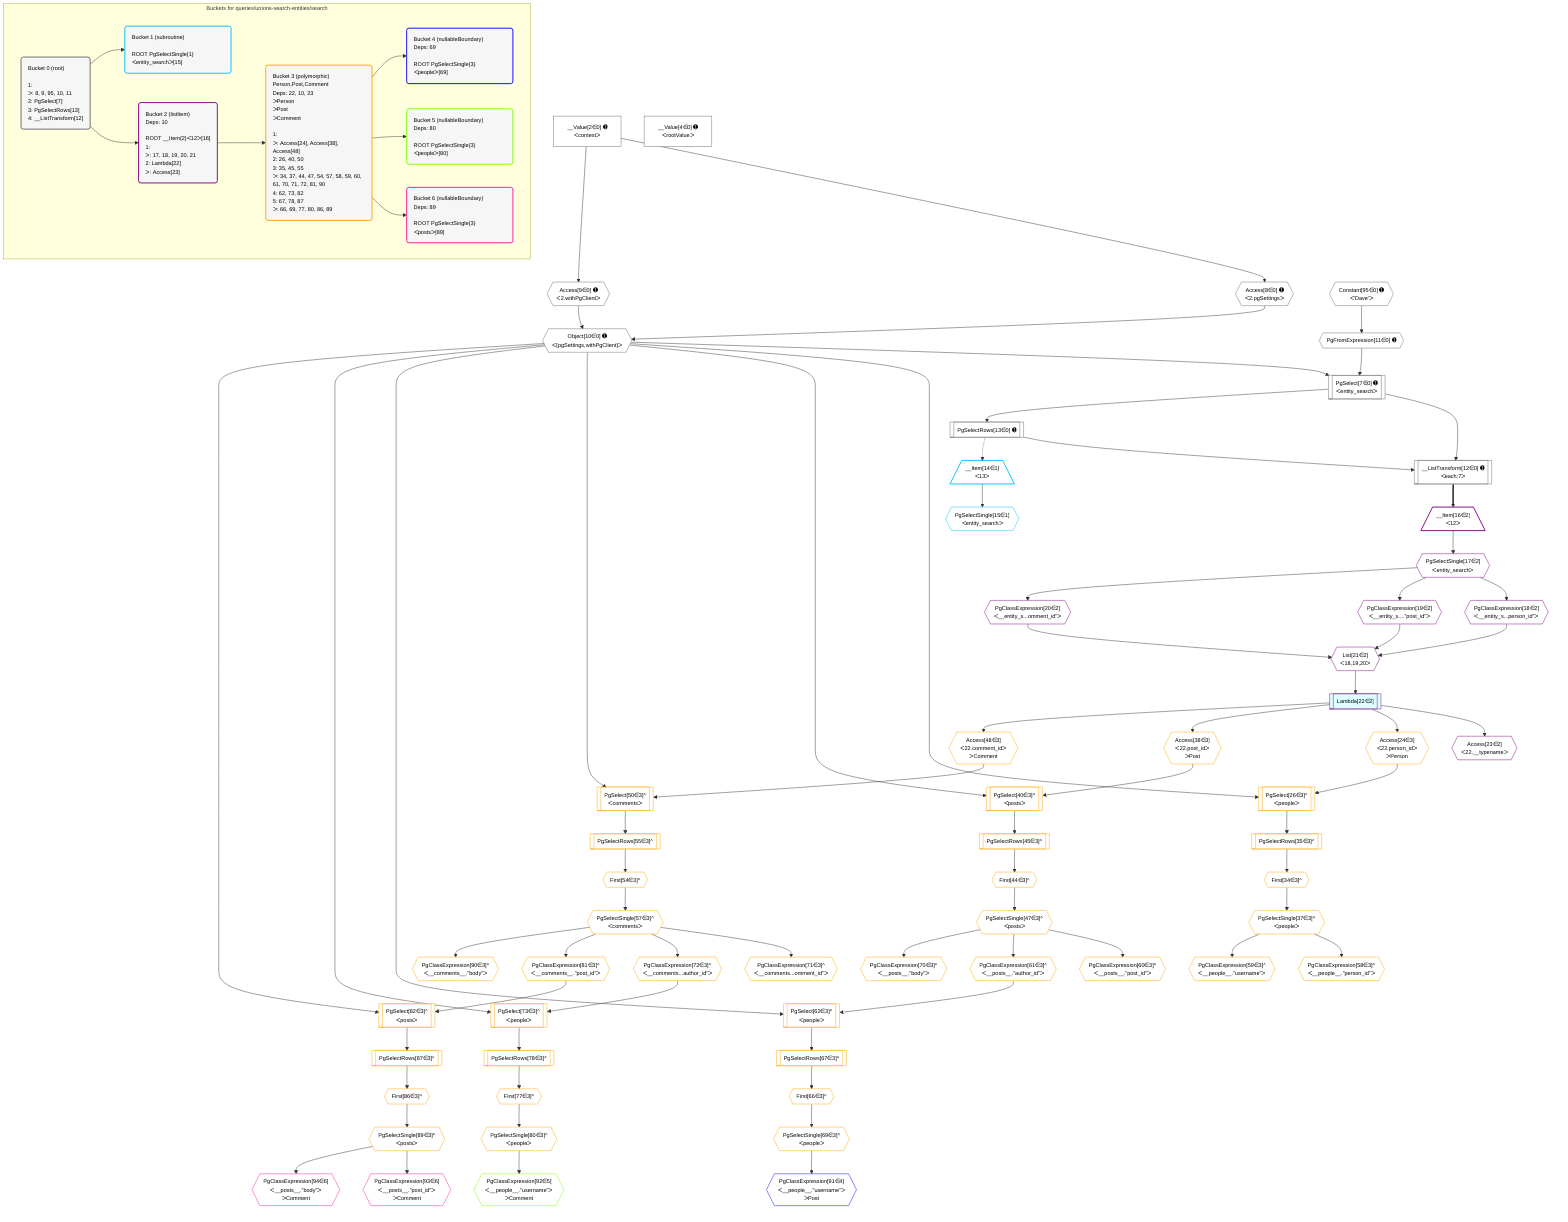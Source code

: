 %%{init: {'themeVariables': { 'fontSize': '12px'}}}%%
graph TD
    classDef path fill:#eee,stroke:#000,color:#000
    classDef plan fill:#fff,stroke-width:1px,color:#000
    classDef itemplan fill:#fff,stroke-width:2px,color:#000
    classDef unbatchedplan fill:#dff,stroke-width:1px,color:#000
    classDef sideeffectplan fill:#fcc,stroke-width:2px,color:#000
    classDef bucket fill:#f6f6f6,color:#000,stroke-width:2px,text-align:left

    subgraph "Buckets for queries/unions-search-entities/search"
    Bucket0("Bucket 0 (root)<br /><br />1: <br />ᐳ: 8, 9, 95, 10, 11<br />2: PgSelect[7]<br />3: PgSelectRows[13]<br />4: __ListTransform[12]"):::bucket
    Bucket1("Bucket 1 (subroutine)<br /><br />ROOT PgSelectSingle{1}ᐸentity_searchᐳ[15]"):::bucket
    Bucket2("Bucket 2 (listItem)<br />Deps: 10<br /><br />ROOT __Item{2}ᐸ12ᐳ[16]<br />1: <br />ᐳ: 17, 18, 19, 20, 21<br />2: Lambda[22]<br />ᐳ: Access[23]"):::bucket
    Bucket3("Bucket 3 (polymorphic)<br />Person,Post,Comment<br />Deps: 22, 10, 23<br />ᐳPerson<br />ᐳPost<br />ᐳComment<br /><br />1: <br />ᐳ: Access[24], Access[38], Access[48]<br />2: 26, 40, 50<br />3: 35, 45, 55<br />ᐳ: 34, 37, 44, 47, 54, 57, 58, 59, 60, 61, 70, 71, 72, 81, 90<br />4: 62, 73, 82<br />5: 67, 78, 87<br />ᐳ: 66, 69, 77, 80, 86, 89"):::bucket
    Bucket4("Bucket 4 (nullableBoundary)<br />Deps: 69<br /><br />ROOT PgSelectSingle{3}ᐸpeopleᐳ[69]"):::bucket
    Bucket5("Bucket 5 (nullableBoundary)<br />Deps: 80<br /><br />ROOT PgSelectSingle{3}ᐸpeopleᐳ[80]"):::bucket
    Bucket6("Bucket 6 (nullableBoundary)<br />Deps: 89<br /><br />ROOT PgSelectSingle{3}ᐸpostsᐳ[89]"):::bucket
    end
    Bucket0 --> Bucket1 & Bucket2
    Bucket2 --> Bucket3
    Bucket3 --> Bucket4 & Bucket5 & Bucket6

    %% plan dependencies
    PgSelect7[["PgSelect[7∈0] ➊<br />ᐸentity_searchᐳ"]]:::plan
    Object10{{"Object[10∈0] ➊<br />ᐸ{pgSettings,withPgClient}ᐳ"}}:::plan
    PgFromExpression11{{"PgFromExpression[11∈0] ➊"}}:::plan
    Object10 & PgFromExpression11 --> PgSelect7
    Access8{{"Access[8∈0] ➊<br />ᐸ2.pgSettingsᐳ"}}:::plan
    Access9{{"Access[9∈0] ➊<br />ᐸ2.withPgClientᐳ"}}:::plan
    Access8 & Access9 --> Object10
    __ListTransform12[["__ListTransform[12∈0] ➊<br />ᐸeach:7ᐳ"]]:::plan
    PgSelectRows13[["PgSelectRows[13∈0] ➊"]]:::plan
    PgSelectRows13 & PgSelect7 --> __ListTransform12
    __Value2["__Value[2∈0] ➊<br />ᐸcontextᐳ"]:::plan
    __Value2 --> Access8
    __Value2 --> Access9
    Constant95{{"Constant[95∈0] ➊<br />ᐸ'Dave'ᐳ"}}:::plan
    Constant95 --> PgFromExpression11
    PgSelect7 --> PgSelectRows13
    __Value4["__Value[4∈0] ➊<br />ᐸrootValueᐳ"]:::plan
    __Item14[/"__Item[14∈1]<br />ᐸ13ᐳ"\]:::itemplan
    PgSelectRows13 -.-> __Item14
    PgSelectSingle15{{"PgSelectSingle[15∈1]<br />ᐸentity_searchᐳ"}}:::plan
    __Item14 --> PgSelectSingle15
    List21{{"List[21∈2]<br />ᐸ18,19,20ᐳ"}}:::plan
    PgClassExpression18{{"PgClassExpression[18∈2]<br />ᐸ__entity_s...person_id”ᐳ"}}:::plan
    PgClassExpression19{{"PgClassExpression[19∈2]<br />ᐸ__entity_s....”post_id”ᐳ"}}:::plan
    PgClassExpression20{{"PgClassExpression[20∈2]<br />ᐸ__entity_s...omment_id”ᐳ"}}:::plan
    PgClassExpression18 & PgClassExpression19 & PgClassExpression20 --> List21
    __Item16[/"__Item[16∈2]<br />ᐸ12ᐳ"\]:::itemplan
    __ListTransform12 ==> __Item16
    PgSelectSingle17{{"PgSelectSingle[17∈2]<br />ᐸentity_searchᐳ"}}:::plan
    __Item16 --> PgSelectSingle17
    PgSelectSingle17 --> PgClassExpression18
    PgSelectSingle17 --> PgClassExpression19
    PgSelectSingle17 --> PgClassExpression20
    Lambda22[["Lambda[22∈2]"]]:::unbatchedplan
    List21 --> Lambda22
    Access23{{"Access[23∈2]<br />ᐸ22.__typenameᐳ"}}:::plan
    Lambda22 --> Access23
    PgSelect26[["PgSelect[26∈3]^<br />ᐸpeopleᐳ"]]:::plan
    Access24{{"Access[24∈3]<br />ᐸ22.person_idᐳ<br />ᐳPerson"}}:::plan
    Object10 & Access24 --> PgSelect26
    PgSelect40[["PgSelect[40∈3]^<br />ᐸpostsᐳ"]]:::plan
    Access38{{"Access[38∈3]<br />ᐸ22.post_idᐳ<br />ᐳPost"}}:::plan
    Object10 & Access38 --> PgSelect40
    PgSelect50[["PgSelect[50∈3]^<br />ᐸcommentsᐳ"]]:::plan
    Access48{{"Access[48∈3]<br />ᐸ22.comment_idᐳ<br />ᐳComment"}}:::plan
    Object10 & Access48 --> PgSelect50
    PgSelect62[["PgSelect[62∈3]^<br />ᐸpeopleᐳ"]]:::plan
    PgClassExpression61{{"PgClassExpression[61∈3]^<br />ᐸ__posts__.”author_id”ᐳ"}}:::plan
    Object10 & PgClassExpression61 --> PgSelect62
    PgSelect73[["PgSelect[73∈3]^<br />ᐸpeopleᐳ"]]:::plan
    PgClassExpression72{{"PgClassExpression[72∈3]^<br />ᐸ__comments...author_id”ᐳ"}}:::plan
    Object10 & PgClassExpression72 --> PgSelect73
    PgSelect82[["PgSelect[82∈3]^<br />ᐸpostsᐳ"]]:::plan
    PgClassExpression81{{"PgClassExpression[81∈3]^<br />ᐸ__comments__.”post_id”ᐳ"}}:::plan
    Object10 & PgClassExpression81 --> PgSelect82
    Lambda22 --> Access24
    First34{{"First[34∈3]^"}}:::plan
    PgSelectRows35[["PgSelectRows[35∈3]^"]]:::plan
    PgSelectRows35 --> First34
    PgSelect26 --> PgSelectRows35
    PgSelectSingle37{{"PgSelectSingle[37∈3]^<br />ᐸpeopleᐳ"}}:::plan
    First34 --> PgSelectSingle37
    Lambda22 --> Access38
    First44{{"First[44∈3]^"}}:::plan
    PgSelectRows45[["PgSelectRows[45∈3]^"]]:::plan
    PgSelectRows45 --> First44
    PgSelect40 --> PgSelectRows45
    PgSelectSingle47{{"PgSelectSingle[47∈3]^<br />ᐸpostsᐳ"}}:::plan
    First44 --> PgSelectSingle47
    Lambda22 --> Access48
    First54{{"First[54∈3]^"}}:::plan
    PgSelectRows55[["PgSelectRows[55∈3]^"]]:::plan
    PgSelectRows55 --> First54
    PgSelect50 --> PgSelectRows55
    PgSelectSingle57{{"PgSelectSingle[57∈3]^<br />ᐸcommentsᐳ"}}:::plan
    First54 --> PgSelectSingle57
    PgClassExpression58{{"PgClassExpression[58∈3]^<br />ᐸ__people__.”person_id”ᐳ"}}:::plan
    PgSelectSingle37 --> PgClassExpression58
    PgClassExpression59{{"PgClassExpression[59∈3]^<br />ᐸ__people__.”username”ᐳ"}}:::plan
    PgSelectSingle37 --> PgClassExpression59
    PgClassExpression60{{"PgClassExpression[60∈3]^<br />ᐸ__posts__.”post_id”ᐳ"}}:::plan
    PgSelectSingle47 --> PgClassExpression60
    PgSelectSingle47 --> PgClassExpression61
    First66{{"First[66∈3]^"}}:::plan
    PgSelectRows67[["PgSelectRows[67∈3]^"]]:::plan
    PgSelectRows67 --> First66
    PgSelect62 --> PgSelectRows67
    PgSelectSingle69{{"PgSelectSingle[69∈3]^<br />ᐸpeopleᐳ"}}:::plan
    First66 --> PgSelectSingle69
    PgClassExpression70{{"PgClassExpression[70∈3]^<br />ᐸ__posts__.”body”ᐳ"}}:::plan
    PgSelectSingle47 --> PgClassExpression70
    PgClassExpression71{{"PgClassExpression[71∈3]^<br />ᐸ__comments...omment_id”ᐳ"}}:::plan
    PgSelectSingle57 --> PgClassExpression71
    PgSelectSingle57 --> PgClassExpression72
    First77{{"First[77∈3]^"}}:::plan
    PgSelectRows78[["PgSelectRows[78∈3]^"]]:::plan
    PgSelectRows78 --> First77
    PgSelect73 --> PgSelectRows78
    PgSelectSingle80{{"PgSelectSingle[80∈3]^<br />ᐸpeopleᐳ"}}:::plan
    First77 --> PgSelectSingle80
    PgSelectSingle57 --> PgClassExpression81
    First86{{"First[86∈3]^"}}:::plan
    PgSelectRows87[["PgSelectRows[87∈3]^"]]:::plan
    PgSelectRows87 --> First86
    PgSelect82 --> PgSelectRows87
    PgSelectSingle89{{"PgSelectSingle[89∈3]^<br />ᐸpostsᐳ"}}:::plan
    First86 --> PgSelectSingle89
    PgClassExpression90{{"PgClassExpression[90∈3]^<br />ᐸ__comments__.”body”ᐳ"}}:::plan
    PgSelectSingle57 --> PgClassExpression90
    PgClassExpression91{{"PgClassExpression[91∈4]<br />ᐸ__people__.”username”ᐳ<br />ᐳPost"}}:::plan
    PgSelectSingle69 --> PgClassExpression91
    PgClassExpression92{{"PgClassExpression[92∈5]<br />ᐸ__people__.”username”ᐳ<br />ᐳComment"}}:::plan
    PgSelectSingle80 --> PgClassExpression92
    PgClassExpression93{{"PgClassExpression[93∈6]<br />ᐸ__posts__.”post_id”ᐳ<br />ᐳComment"}}:::plan
    PgSelectSingle89 --> PgClassExpression93
    PgClassExpression94{{"PgClassExpression[94∈6]<br />ᐸ__posts__.”body”ᐳ<br />ᐳComment"}}:::plan
    PgSelectSingle89 --> PgClassExpression94

    %% define steps
    classDef bucket0 stroke:#696969
    class Bucket0,__Value2,__Value4,PgSelect7,Access8,Access9,Object10,PgFromExpression11,__ListTransform12,PgSelectRows13,Constant95 bucket0
    classDef bucket1 stroke:#00bfff
    class Bucket1,__Item14,PgSelectSingle15 bucket1
    classDef bucket2 stroke:#7f007f
    class Bucket2,__Item16,PgSelectSingle17,PgClassExpression18,PgClassExpression19,PgClassExpression20,List21,Lambda22,Access23 bucket2
    classDef bucket3 stroke:#ffa500
    class Bucket3,Access24,PgSelect26,First34,PgSelectRows35,PgSelectSingle37,Access38,PgSelect40,First44,PgSelectRows45,PgSelectSingle47,Access48,PgSelect50,First54,PgSelectRows55,PgSelectSingle57,PgClassExpression58,PgClassExpression59,PgClassExpression60,PgClassExpression61,PgSelect62,First66,PgSelectRows67,PgSelectSingle69,PgClassExpression70,PgClassExpression71,PgClassExpression72,PgSelect73,First77,PgSelectRows78,PgSelectSingle80,PgClassExpression81,PgSelect82,First86,PgSelectRows87,PgSelectSingle89,PgClassExpression90 bucket3
    classDef bucket4 stroke:#0000ff
    class Bucket4,PgClassExpression91 bucket4
    classDef bucket5 stroke:#7fff00
    class Bucket5,PgClassExpression92 bucket5
    classDef bucket6 stroke:#ff1493
    class Bucket6,PgClassExpression93,PgClassExpression94 bucket6